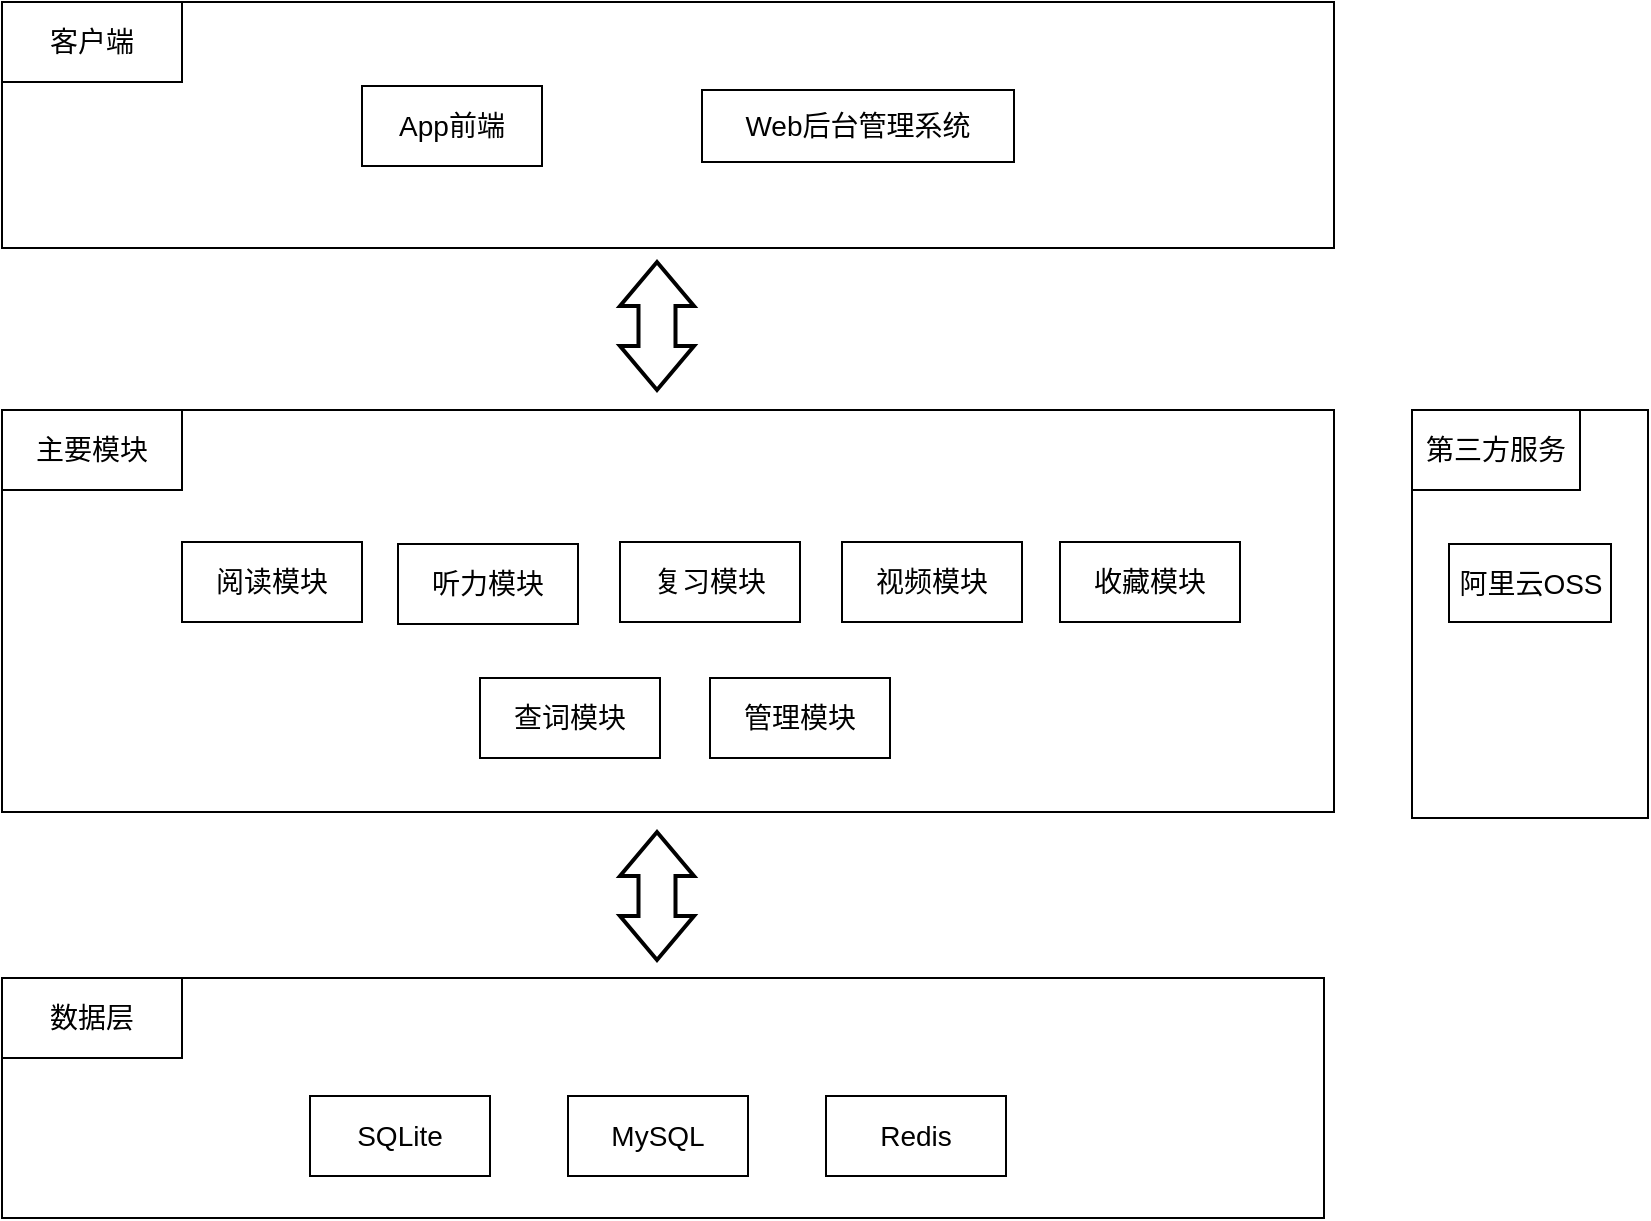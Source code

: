 <mxfile version="24.3.1" type="github">
  <diagram id="prtHgNgQTEPvFCAcTncT" name="Page-1">
    <mxGraphModel dx="1172" dy="689" grid="0" gridSize="10" guides="1" tooltips="1" connect="1" arrows="1" fold="1" page="0" pageScale="1" pageWidth="827" pageHeight="1169" background="#FFFFFF" math="0" shadow="0">
      <root>
        <mxCell id="0" />
        <mxCell id="1" parent="0" />
        <mxCell id="GGkN6VPuzTJhWFEjnrH3-1" value="" style="rounded=0;whiteSpace=wrap;html=1;fontSize=14;" vertex="1" parent="1">
          <mxGeometry x="47" y="20" width="666" height="123" as="geometry" />
        </mxCell>
        <mxCell id="GGkN6VPuzTJhWFEjnrH3-2" value="客户端" style="rounded=0;whiteSpace=wrap;html=1;fontSize=14;" vertex="1" parent="1">
          <mxGeometry x="47" y="20" width="90" height="40" as="geometry" />
        </mxCell>
        <mxCell id="GGkN6VPuzTJhWFEjnrH3-3" value="" style="shape=mxgraph.arrows.two_way_arrow_vertical;html=1;verticalLabelPosition=bottom;verticalAlign=top;strokeWidth=2;strokeColor=#000000;fontSize=14;" vertex="1" parent="1">
          <mxGeometry x="356" y="150" width="37" height="64" as="geometry" />
        </mxCell>
        <mxCell id="GGkN6VPuzTJhWFEjnrH3-4" value="" style="rounded=0;whiteSpace=wrap;html=1;fontSize=14;" vertex="1" parent="1">
          <mxGeometry x="47" y="224" width="666" height="201" as="geometry" />
        </mxCell>
        <mxCell id="GGkN6VPuzTJhWFEjnrH3-5" value="主要模块" style="rounded=0;whiteSpace=wrap;html=1;fontSize=14;" vertex="1" parent="1">
          <mxGeometry x="47" y="224" width="90" height="40" as="geometry" />
        </mxCell>
        <mxCell id="GGkN6VPuzTJhWFEjnrH3-6" value="" style="rounded=0;whiteSpace=wrap;html=1;fontSize=14;" vertex="1" parent="1">
          <mxGeometry x="47" y="508" width="661" height="120" as="geometry" />
        </mxCell>
        <mxCell id="GGkN6VPuzTJhWFEjnrH3-7" value="" style="shape=mxgraph.arrows.two_way_arrow_vertical;html=1;verticalLabelPosition=bottom;verticalAlign=top;strokeWidth=2;strokeColor=#000000;fontSize=14;" vertex="1" parent="1">
          <mxGeometry x="356" y="435" width="37" height="64" as="geometry" />
        </mxCell>
        <mxCell id="GGkN6VPuzTJhWFEjnrH3-8" value="数据层" style="rounded=0;whiteSpace=wrap;html=1;fontSize=14;" vertex="1" parent="1">
          <mxGeometry x="47" y="508" width="90" height="40" as="geometry" />
        </mxCell>
        <mxCell id="GGkN6VPuzTJhWFEjnrH3-9" value="Redis" style="rounded=0;whiteSpace=wrap;html=1;fontSize=14;" vertex="1" parent="1">
          <mxGeometry x="459" y="567" width="90" height="40" as="geometry" />
        </mxCell>
        <mxCell id="GGkN6VPuzTJhWFEjnrH3-10" value="MySQL" style="rounded=0;whiteSpace=wrap;html=1;fontSize=14;" vertex="1" parent="1">
          <mxGeometry x="330" y="567" width="90" height="40" as="geometry" />
        </mxCell>
        <mxCell id="GGkN6VPuzTJhWFEjnrH3-11" value="SQLite" style="rounded=0;whiteSpace=wrap;html=1;fontSize=14;" vertex="1" parent="1">
          <mxGeometry x="201" y="567" width="90" height="40" as="geometry" />
        </mxCell>
        <mxCell id="GGkN6VPuzTJhWFEjnrH3-12" value="App前端" style="rounded=0;whiteSpace=wrap;html=1;fontSize=14;" vertex="1" parent="1">
          <mxGeometry x="227" y="62" width="90" height="40" as="geometry" />
        </mxCell>
        <mxCell id="GGkN6VPuzTJhWFEjnrH3-13" value="Web后台管理系统" style="rounded=0;whiteSpace=wrap;html=1;fontSize=14;" vertex="1" parent="1">
          <mxGeometry x="397" y="64" width="156" height="36" as="geometry" />
        </mxCell>
        <mxCell id="GGkN6VPuzTJhWFEjnrH3-14" value="阅读模块" style="rounded=0;whiteSpace=wrap;html=1;fontSize=14;" vertex="1" parent="1">
          <mxGeometry x="137" y="290" width="90" height="40" as="geometry" />
        </mxCell>
        <mxCell id="GGkN6VPuzTJhWFEjnrH3-15" value="收藏模块" style="rounded=0;whiteSpace=wrap;html=1;fontSize=14;" vertex="1" parent="1">
          <mxGeometry x="576" y="290" width="90" height="40" as="geometry" />
        </mxCell>
        <mxCell id="GGkN6VPuzTJhWFEjnrH3-16" value="复习模块" style="rounded=0;whiteSpace=wrap;html=1;fontSize=14;" vertex="1" parent="1">
          <mxGeometry x="356" y="290" width="90" height="40" as="geometry" />
        </mxCell>
        <mxCell id="GGkN6VPuzTJhWFEjnrH3-17" value="视频模块" style="rounded=0;whiteSpace=wrap;html=1;fontSize=14;" vertex="1" parent="1">
          <mxGeometry x="467" y="290" width="90" height="40" as="geometry" />
        </mxCell>
        <mxCell id="GGkN6VPuzTJhWFEjnrH3-18" value="" style="rounded=0;whiteSpace=wrap;html=1;fontSize=14;" vertex="1" parent="1">
          <mxGeometry x="752" y="224" width="118" height="204" as="geometry" />
        </mxCell>
        <mxCell id="GGkN6VPuzTJhWFEjnrH3-19" value="第三方服务" style="rounded=0;whiteSpace=wrap;html=1;fontSize=14;" vertex="1" parent="1">
          <mxGeometry x="752" y="224" width="84" height="40" as="geometry" />
        </mxCell>
        <mxCell id="GGkN6VPuzTJhWFEjnrH3-20" value="阿里云OSS" style="rounded=0;whiteSpace=wrap;html=1;fontSize=14;" vertex="1" parent="1">
          <mxGeometry x="770.5" y="291" width="81" height="39" as="geometry" />
        </mxCell>
        <mxCell id="GGkN6VPuzTJhWFEjnrH3-21" value="听力模块" style="rounded=0;whiteSpace=wrap;html=1;fontSize=14;" vertex="1" parent="1">
          <mxGeometry x="245" y="291" width="90" height="40" as="geometry" />
        </mxCell>
        <mxCell id="GGkN6VPuzTJhWFEjnrH3-22" value="查词模块" style="rounded=0;whiteSpace=wrap;html=1;fontSize=14;" vertex="1" parent="1">
          <mxGeometry x="286" y="358" width="90" height="40" as="geometry" />
        </mxCell>
        <mxCell id="GGkN6VPuzTJhWFEjnrH3-24" value="管理模块" style="rounded=0;whiteSpace=wrap;html=1;fontSize=14;" vertex="1" parent="1">
          <mxGeometry x="401" y="358" width="90" height="40" as="geometry" />
        </mxCell>
      </root>
    </mxGraphModel>
  </diagram>
</mxfile>
